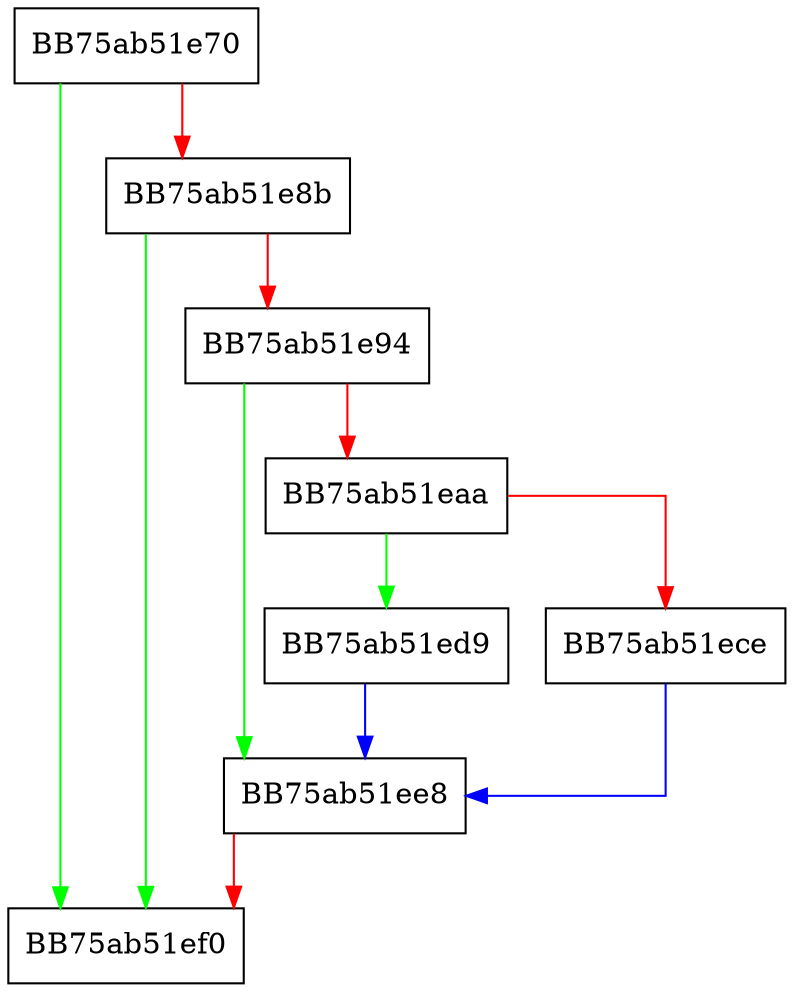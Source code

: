 digraph ntileValueFunc {
  node [shape="box"];
  graph [splines=ortho];
  BB75ab51e70 -> BB75ab51ef0 [color="green"];
  BB75ab51e70 -> BB75ab51e8b [color="red"];
  BB75ab51e8b -> BB75ab51ef0 [color="green"];
  BB75ab51e8b -> BB75ab51e94 [color="red"];
  BB75ab51e94 -> BB75ab51ee8 [color="green"];
  BB75ab51e94 -> BB75ab51eaa [color="red"];
  BB75ab51eaa -> BB75ab51ed9 [color="green"];
  BB75ab51eaa -> BB75ab51ece [color="red"];
  BB75ab51ece -> BB75ab51ee8 [color="blue"];
  BB75ab51ed9 -> BB75ab51ee8 [color="blue"];
  BB75ab51ee8 -> BB75ab51ef0 [color="red"];
}